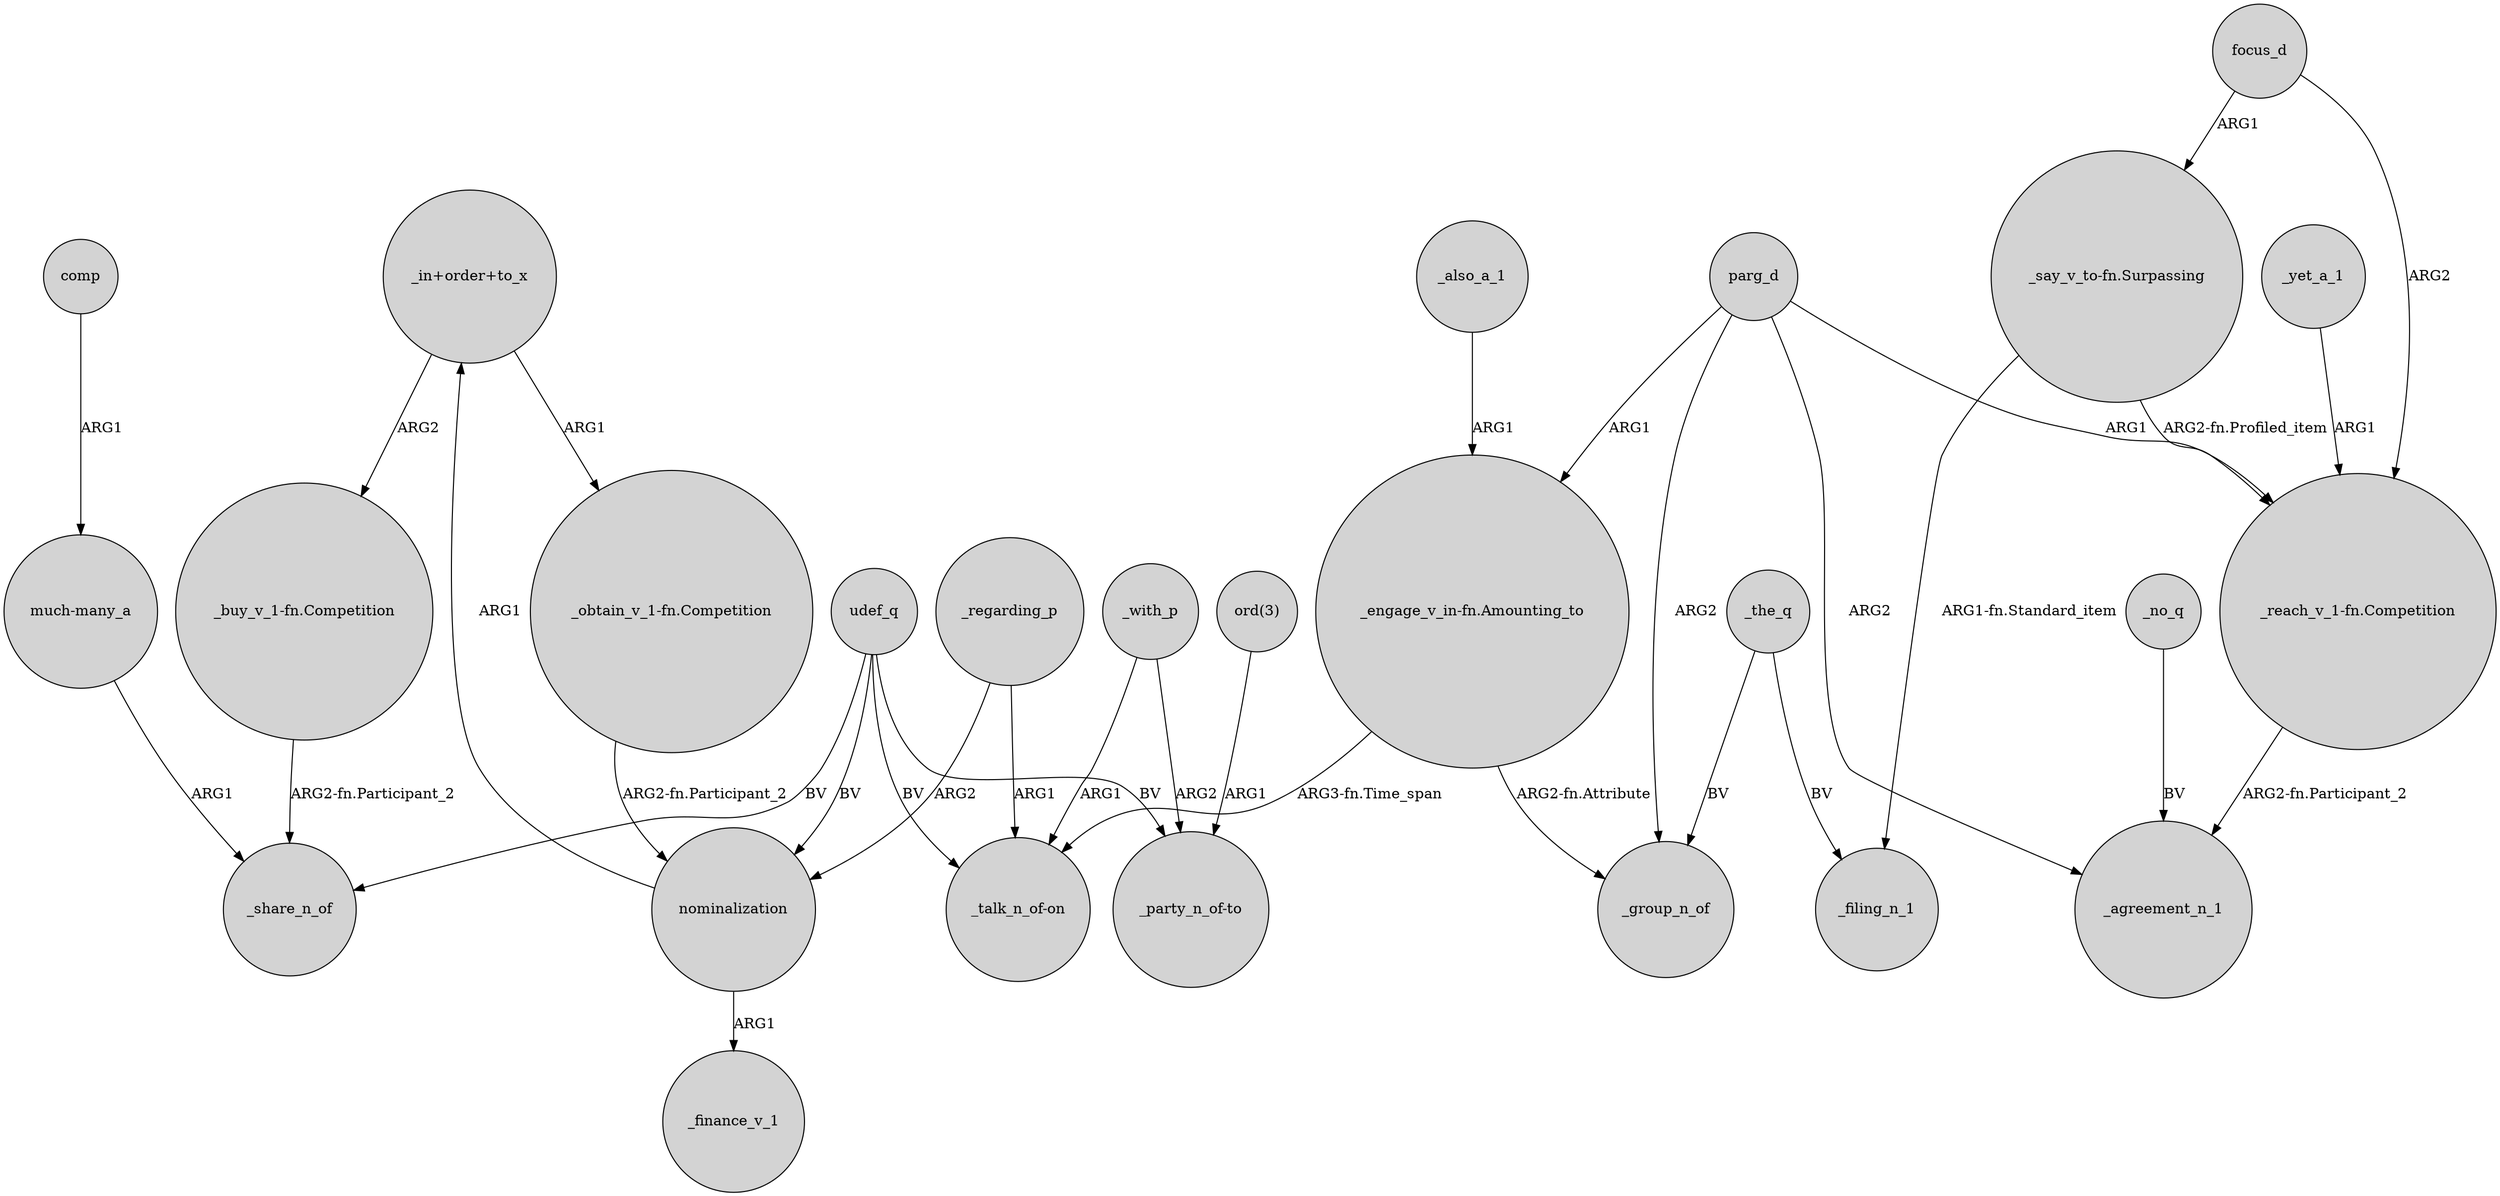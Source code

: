 digraph {
	node [shape=circle style=filled]
	"_in+order+to_x" -> "_buy_v_1-fn.Competition" [label=ARG2]
	nominalization -> "_in+order+to_x" [label=ARG1]
	"_buy_v_1-fn.Competition" -> _share_n_of [label="ARG2-fn.Participant_2"]
	_with_p -> "_party_n_of-to" [label=ARG2]
	parg_d -> "_engage_v_in-fn.Amounting_to" [label=ARG1]
	"_say_v_to-fn.Surpassing" -> _filing_n_1 [label="ARG1-fn.Standard_item"]
	nominalization -> _finance_v_1 [label=ARG1]
	"_reach_v_1-fn.Competition" -> _agreement_n_1 [label="ARG2-fn.Participant_2"]
	parg_d -> _agreement_n_1 [label=ARG2]
	_the_q -> _filing_n_1 [label=BV]
	_yet_a_1 -> "_reach_v_1-fn.Competition" [label=ARG1]
	parg_d -> "_reach_v_1-fn.Competition" [label=ARG1]
	udef_q -> nominalization [label=BV]
	"ord(3)" -> "_party_n_of-to" [label=ARG1]
	"much-many_a" -> _share_n_of [label=ARG1]
	"_engage_v_in-fn.Amounting_to" -> _group_n_of [label="ARG2-fn.Attribute"]
	"_in+order+to_x" -> "_obtain_v_1-fn.Competition" [label=ARG1]
	parg_d -> _group_n_of [label=ARG2]
	_no_q -> _agreement_n_1 [label=BV]
	comp -> "much-many_a" [label=ARG1]
	udef_q -> _share_n_of [label=BV]
	_regarding_p -> nominalization [label=ARG2]
	_the_q -> _group_n_of [label=BV]
	"_say_v_to-fn.Surpassing" -> "_reach_v_1-fn.Competition" [label="ARG2-fn.Profiled_item"]
	_regarding_p -> "_talk_n_of-on" [label=ARG1]
	focus_d -> "_say_v_to-fn.Surpassing" [label=ARG1]
	"_obtain_v_1-fn.Competition" -> nominalization [label="ARG2-fn.Participant_2"]
	focus_d -> "_reach_v_1-fn.Competition" [label=ARG2]
	_also_a_1 -> "_engage_v_in-fn.Amounting_to" [label=ARG1]
	udef_q -> "_party_n_of-to" [label=BV]
	"_engage_v_in-fn.Amounting_to" -> "_talk_n_of-on" [label="ARG3-fn.Time_span"]
	_with_p -> "_talk_n_of-on" [label=ARG1]
	udef_q -> "_talk_n_of-on" [label=BV]
}
